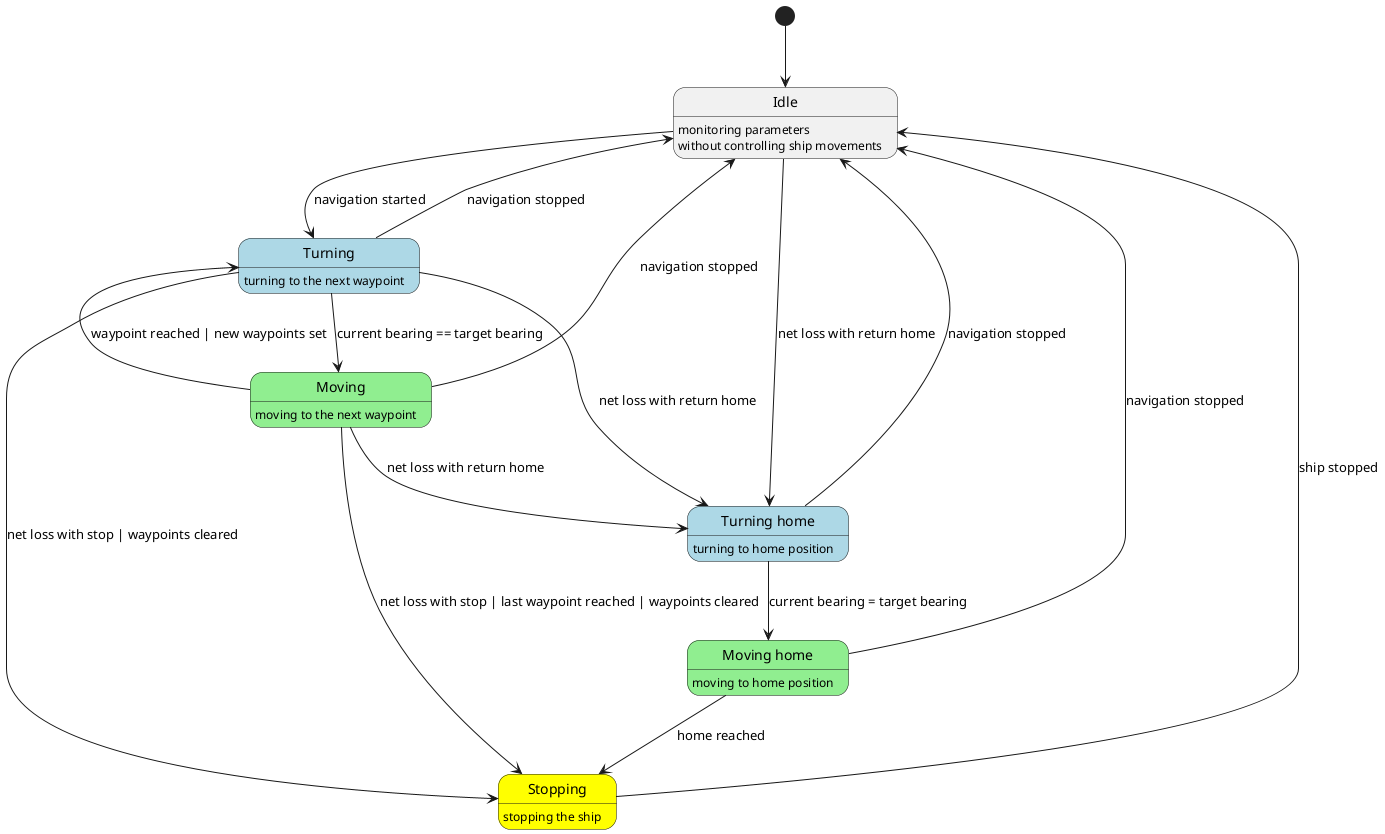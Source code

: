 @startuml
state Idle
Idle : monitoring parameters
Idle : without controlling ship movements

state Turning #lightblue
Turning : turning to the next waypoint

state Moving #lightgreen
Moving : moving to the next waypoint

state "Turning home" as Thome #lightblue
Thome : turning to home position

state "Moving home" as Mhome #lightgreen
Mhome : moving to home position

state Stopping #yellow
Stopping : stopping the ship

[*] --> Idle

Idle --> Turning : navigation started

Turning --> Moving : current bearing == target bearing

Moving --> Turning : waypoint reached | new waypoints set

Moving --> Idle : navigation stopped

Moving --> Stopping : net loss with stop | last waypoint reached | waypoints cleared

Turning --> Stopping : net loss with stop | waypoints cleared

Stopping --> Idle : ship stopped

Turning --> Idle : navigation stopped

Idle --> Thome : net loss with return home

Thome --> Mhome : current bearing = target bearing

Turning --> Thome : net loss with return home

Moving --> Thome : net loss with return home

Mhome --> Stopping : home reached

Thome --> Idle : navigation stopped

Mhome --> Idle : navigation stopped

@enduml
